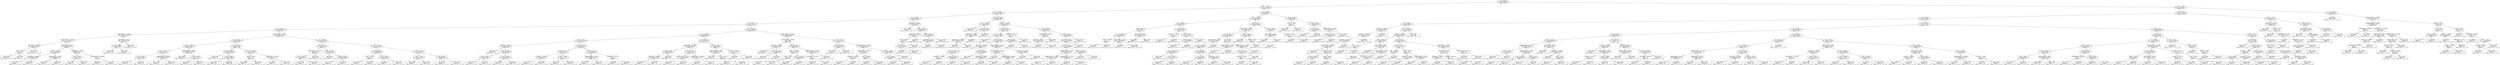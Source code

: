 digraph Tree {
0 [label="age <= 0.0726\ngini = 0.755530562165\nsamples = 3936", shape="box"] ;
1 [label="RPDE <= 1.1023\ngini = 0.73313347501\nsamples = 1979", shape="box"] ;
0 -> 1 ;
2 [label="age <= -0.0969\ngini = 0.730278367234\nsamples = 1668", shape="box"] ;
1 -> 2 ;
3 [label="age <= -0.2665\ngini = 0.742642063804\nsamples = 1405", shape="box"] ;
2 -> 3 ;
4 [label="sex <= 0.3931\ngini = 0.72317670144\nsamples = 1314", shape="box"] ;
3 -> 4 ;
5 [label="age <= -1.4532\ngini = 0.659102119926\nsamples = 829", shape="box"] ;
4 -> 5 ;
6 [label="Shimmer:APQ3 <= -0.2809\ngini = 0.458271604938\nsamples = 90", shape="box"] ;
5 -> 6 ;
7 [label="Shimmer:APQ5 <= -0.8594\ngini = 0.517219387755\nsamples = 56", shape="box"] ;
6 -> 7 ;
8 [label="Jitter:PPQ5 <= -0.5309\ngini = 0.332409972299\nsamples = 19", shape="box"] ;
7 -> 8 ;
9 [label="DFA <= 0.4440\ngini = 0.32\nsamples = 5", shape="box"] ;
8 -> 9 ;
10 [label="gini = 0.0000\nsamples = 4\nvalue = [ 0.  0.  0.  4.  0.]", shape="box"] ;
9 -> 10 ;
11 [label="gini = 0.0000\nsamples = 1\nvalue = [ 0.  0.  1.  0.  0.]", shape="box"] ;
9 -> 11 ;
12 [label="gini = 0.0000\nsamples = 14\nvalue = [  0.   0.  14.   0.   0.]", shape="box"] ;
8 -> 12 ;
13 [label="Jitter:PPQ5 <= -0.3736\ngini = 0.489408327246\nsamples = 37", shape="box"] ;
7 -> 13 ;
14 [label="NHR <= -0.2595\ngini = 0.321995464853\nsamples = 21", shape="box"] ;
13 -> 14 ;
15 [label="Jitter:DDP <= -0.6458\ngini = 0.104938271605\nsamples = 18", shape="box"] ;
14 -> 15 ;
16 [label="gini = 0.0000\nsamples = 1\nvalue = [ 0.  0.  1.  0.  0.]", shape="box"] ;
15 -> 16 ;
17 [label="gini = 0.0000\nsamples = 17\nvalue = [  0.   0.   0.  17.   0.]", shape="box"] ;
15 -> 17 ;
18 [label="Shimmer(dB) <= -0.6297\ngini = 0.444444444444\nsamples = 3", shape="box"] ;
14 -> 18 ;
19 [label="gini = 0.0000\nsamples = 2\nvalue = [ 0.  0.  2.  0.  0.]", shape="box"] ;
18 -> 19 ;
20 [label="gini = 0.0000\nsamples = 1\nvalue = [ 0.  1.  0.  0.  0.]", shape="box"] ;
18 -> 20 ;
21 [label="Shimmer(dB) <= -0.4166\ngini = 0.46875\nsamples = 16", shape="box"] ;
13 -> 21 ;
22 [label="RPDE <= 0.7023\ngini = 0.297520661157\nsamples = 11", shape="box"] ;
21 -> 22 ;
23 [label="gini = 0.0000\nsamples = 8\nvalue = [ 0.  0.  8.  0.  0.]", shape="box"] ;
22 -> 23 ;
24 [label="gini = 0.4444\nsamples = 3\nvalue = [ 0.  0.  1.  2.  0.]", shape="box"] ;
22 -> 24 ;
25 [label="Shimmer:APQ11 <= 0.0466\ngini = 0.32\nsamples = 5", shape="box"] ;
21 -> 25 ;
26 [label="gini = 0.0000\nsamples = 4\nvalue = [ 0.  0.  0.  4.  0.]", shape="box"] ;
25 -> 26 ;
27 [label="gini = 0.0000\nsamples = 1\nvalue = [ 0.  0.  1.  0.  0.]", shape="box"] ;
25 -> 27 ;
28 [label="Jitter:PPQ5 <= 0.7552\ngini = 0.112456747405\nsamples = 34", shape="box"] ;
6 -> 28 ;
29 [label="DFA <= 1.9064\ngini = 0.058769513315\nsamples = 33", shape="box"] ;
28 -> 29 ;
30 [label="gini = 0.0000\nsamples = 32\nvalue = [  0.   0.  32.   0.   0.]", shape="box"] ;
29 -> 30 ;
31 [label="gini = 0.0000\nsamples = 1\nvalue = [ 0.  0.  0.  1.  0.]", shape="box"] ;
29 -> 31 ;
32 [label="gini = 0.0000\nsamples = 1\nvalue = [ 0.  1.  0.  0.  0.]", shape="box"] ;
28 -> 32 ;
33 [label="Shimmer:APQ3 <= -0.0627\ngini = 0.642418072185\nsamples = 739", shape="box"] ;
5 -> 33 ;
34 [label="age <= -0.7185\ngini = 0.588236609472\nsamples = 518", shape="box"] ;
33 -> 34 ;
35 [label="age <= -0.8316\ngini = 0.532973519987\nsamples = 308", shape="box"] ;
34 -> 35 ;
36 [label="age <= -1.0011\ngini = 0.616117062242\nsamples = 207", shape="box"] ;
35 -> 36 ;
37 [label="PPE <= 0.0310\ngini = 0.31792508918\nsamples = 116", shape="box"] ;
36 -> 37 ;
38 [label="gini = 0.0939\nsamples = 81\nvalue = [  0.  77.   4.   0.   0.]", shape="box"] ;
37 -> 38 ;
39 [label="gini = 0.4963\nsamples = 35\nvalue = [  0.  16.  19.   0.   0.]", shape="box"] ;
37 -> 39 ;
40 [label="Shimmer:APQ11 <= -0.8004\ngini = 0.483516483516\nsamples = 91", shape="box"] ;
36 -> 40 ;
41 [label="gini = 0.5144\nsamples = 50\nvalue = [  0.   1.  22.  27.   0.]", shape="box"] ;
40 -> 41 ;
42 [label="gini = 0.2558\nsamples = 41\nvalue = [  0.   1.  35.   5.   0.]", shape="box"] ;
40 -> 42 ;
43 [label="Shimmer:APQ3 <= -0.2682\ngini = 0.076070973434\nsamples = 101", shape="box"] ;
35 -> 43 ;
44 [label="gini = 0.0000\nsamples = 86\nvalue = [  0.  86.   0.   0.   0.]", shape="box"] ;
43 -> 44 ;
45 [label="DFA <= 0.4680\ngini = 0.391111111111\nsamples = 15", shape="box"] ;
43 -> 45 ;
46 [label="gini = 0.0000\nsamples = 9\nvalue = [ 0.  9.  0.  0.  0.]", shape="box"] ;
45 -> 46 ;
47 [label="gini = 0.4444\nsamples = 6\nvalue = [ 4.  2.  0.  0.  0.]", shape="box"] ;
45 -> 47 ;
48 [label="age <= -0.3795\ngini = 0.514421768707\nsamples = 210", shape="box"] ;
34 -> 48 ;
49 [label="HNR <= -0.9800\ngini = 0.423891779396\nsamples = 155", shape="box"] ;
48 -> 49 ;
50 [label="gini = 0.0000\nsamples = 12\nvalue = [  0.  12.   0.   0.   0.]", shape="box"] ;
49 -> 50 ;
51 [label="age <= -0.6055\ngini = 0.341923810455\nsamples = 143", shape="box"] ;
49 -> 51 ;
52 [label="gini = 0.0000\nsamples = 49\nvalue = [  0.   0.  49.   0.   0.]", shape="box"] ;
51 -> 52 ;
53 [label="gini = 0.4697\nsamples = 94\nvalue = [  0.  10.  65.  19.   0.]", shape="box"] ;
51 -> 53 ;
54 [label="PPE <= -0.0166\ngini = 0.452231404959\nsamples = 55", shape="box"] ;
48 -> 54 ;
55 [label="RPDE <= -0.1598\ngini = 0.32\nsamples = 40", shape="box"] ;
54 -> 55 ;
56 [label="gini = 0.4688\nsamples = 8\nvalue = [ 0.  3.  5.  0.  0.]", shape="box"] ;
55 -> 56 ;
57 [label="gini = 0.1699\nsamples = 32\nvalue = [  0.  29.   3.   0.   0.]", shape="box"] ;
55 -> 57 ;
58 [label="Shimmer(dB) <= -0.7254\ngini = 0.391111111111\nsamples = 15", shape="box"] ;
54 -> 58 ;
59 [label="gini = 0.0000\nsamples = 2\nvalue = [ 0.  2.  0.  0.  0.]", shape="box"] ;
58 -> 59 ;
60 [label="gini = 0.2604\nsamples = 13\nvalue = [  0.   2.  11.   0.   0.]", shape="box"] ;
58 -> 60 ;
61 [label="age <= -0.9446\ngini = 0.629553039455\nsamples = 221", shape="box"] ;
33 -> 61 ;
62 [label="RPDE <= 0.1457\ngini = 0.499773653237\nsamples = 47", shape="box"] ;
61 -> 62 ;
63 [label="Shimmer:APQ11 <= -0.1557\ngini = 0.21875\nsamples = 16", shape="box"] ;
62 -> 63 ;
64 [label="PPE <= 0.1066\ngini = 0.444444444444\nsamples = 6", shape="box"] ;
63 -> 64 ;
65 [label="gini = 0.0000\nsamples = 4\nvalue = [ 0.  4.  0.  0.  0.]", shape="box"] ;
64 -> 65 ;
66 [label="gini = 0.0000\nsamples = 2\nvalue = [ 0.  0.  2.  0.  0.]", shape="box"] ;
64 -> 66 ;
67 [label="gini = 0.0000\nsamples = 10\nvalue = [  0.  10.   0.   0.   0.]", shape="box"] ;
63 -> 67 ;
68 [label="PPE <= 0.5302\ngini = 0.412070759625\nsamples = 31", shape="box"] ;
62 -> 68 ;
69 [label="gini = 0.0000\nsamples = 3\nvalue = [ 0.  3.  0.  0.  0.]", shape="box"] ;
68 -> 69 ;
70 [label="RPDE <= 0.9260\ngini = 0.336734693878\nsamples = 28", shape="box"] ;
68 -> 70 ;
71 [label="gini = 0.2188\nsamples = 24\nvalue = [  0.   3.  21.   0.   0.]", shape="box"] ;
70 -> 71 ;
72 [label="gini = 0.3750\nsamples = 4\nvalue = [ 0.  3.  1.  0.  0.]", shape="box"] ;
70 -> 72 ;
73 [label="age <= -0.7185\ngini = 0.57821376668\nsamples = 174", shape="box"] ;
61 -> 73 ;
74 [label="DFA <= 0.4800\ngini = 0.388358893853\nsamples = 91", shape="box"] ;
73 -> 74 ;
75 [label="PPE <= -0.5170\ngini = 0.18\nsamples = 10", shape="box"] ;
74 -> 75 ;
76 [label="gini = 0.0000\nsamples = 1\nvalue = [ 1.  0.  0.  0.  0.]", shape="box"] ;
75 -> 76 ;
77 [label="gini = 0.0000\nsamples = 9\nvalue = [ 0.  9.  0.  0.  0.]", shape="box"] ;
75 -> 77 ;
78 [label="DFA <= 1.9469\ngini = 0.301783264746\nsamples = 81", shape="box"] ;
74 -> 78 ;
79 [label="gini = 0.1975\nsamples = 72\nvalue = [ 64.   8.   0.   0.   0.]", shape="box"] ;
78 -> 79 ;
80 [label="gini = 0.3457\nsamples = 9\nvalue = [ 2.  7.  0.  0.  0.]", shape="box"] ;
78 -> 80 ;
81 [label="DFA <= 0.4026\ngini = 0.54812019161\nsamples = 83", shape="box"] ;
73 -> 81 ;
82 [label="DFA <= -1.1716\ngini = 0.207612456747\nsamples = 17", shape="box"] ;
81 -> 82 ;
83 [label="gini = 0.0000\nsamples = 2\nvalue = [ 0.  2.  0.  0.  0.]", shape="box"] ;
82 -> 83 ;
84 [label="gini = 0.0000\nsamples = 15\nvalue = [  0.   0.  15.   0.   0.]", shape="box"] ;
82 -> 84 ;
85 [label="PPE <= 0.3070\ngini = 0.389807162534\nsamples = 66", shape="box"] ;
81 -> 85 ;
86 [label="gini = 0.4537\nsamples = 46\nvalue = [ 16.  30.   0.   0.   0.]", shape="box"] ;
85 -> 86 ;
87 [label="gini = 0.0950\nsamples = 20\nvalue = [  0.  19.   1.   0.   0.]", shape="box"] ;
85 -> 87 ;
88 [label="age <= -0.7185\ngini = 0.71509405888\nsamples = 485", shape="box"] ;
4 -> 88 ;
89 [label="age <= -0.9446\ngini = 0.63639400364\nsamples = 383", shape="box"] ;
88 -> 89 ;
90 [label="age <= -2.1313\ngini = 0.705913732663\nsamples = 162", shape="box"] ;
89 -> 90 ;
91 [label="Shimmer <= -0.8535\ngini = 0.287334593573\nsamples = 69", shape="box"] ;
90 -> 91 ;
92 [label="gini = 0.0000\nsamples = 4\nvalue = [ 0.  4.  0.  0.  0.]", shape="box"] ;
91 -> 92 ;
93 [label="RPDE <= -1.0033\ngini = 0.215857988166\nsamples = 65", shape="box"] ;
91 -> 93 ;
94 [label="NHR <= -0.2837\ngini = 0.497041420118\nsamples = 13", shape="box"] ;
93 -> 94 ;
95 [label="gini = 0.2449\nsamples = 7\nvalue = [ 6.  1.  0.  0.  0.]", shape="box"] ;
94 -> 95 ;
96 [label="gini = 0.2778\nsamples = 6\nvalue = [ 1.  5.  0.  0.  0.]", shape="box"] ;
94 -> 96 ;
97 [label="NHR <= -0.4390\ngini = 0.0739644970414\nsamples = 52", shape="box"] ;
93 -> 97 ;
98 [label="gini = 0.5000\nsamples = 2\nvalue = [ 1.  1.  0.  0.  0.]", shape="box"] ;
97 -> 98 ;
99 [label="gini = 0.0392\nsamples = 50\nvalue = [ 49.   1.   0.   0.   0.]", shape="box"] ;
97 -> 99 ;
100 [label="DFA <= -0.6167\ngini = 0.499942189849\nsamples = 93", shape="box"] ;
90 -> 100 ;
101 [label="HNR <= 0.9724\ngini = 0.557311117495\nsamples = 59", shape="box"] ;
100 -> 101 ;
102 [label="Jitter(%) <= -0.6236\ngini = 0.568709101725\nsamples = 41", shape="box"] ;
101 -> 102 ;
103 [label="gini = 0.1800\nsamples = 10\nvalue = [ 0.  0.  1.  0.  9.]", shape="box"] ;
102 -> 103 ;
104 [label="gini = 0.5806\nsamples = 31\nvalue = [  0.   0.   3.  15.  13.]", shape="box"] ;
102 -> 104 ;
105 [label="DFA <= -1.6226\ngini = 0.277777777778\nsamples = 18", shape="box"] ;
101 -> 105 ;
106 [label="gini = 0.3750\nsamples = 4\nvalue = [ 0.  0.  0.  1.  3.]", shape="box"] ;
105 -> 106 ;
107 [label="gini = 0.0000\nsamples = 14\nvalue = [  0.   0.   0.  14.   0.]", shape="box"] ;
105 -> 107 ;
108 [label="DFA <= -0.1703\ngini = 0.212802768166\nsamples = 34", shape="box"] ;
100 -> 108 ;
109 [label="Shimmer:APQ5 <= -0.5700\ngini = 0.0688775510204\nsamples = 28", shape="box"] ;
108 -> 109 ;
110 [label="gini = 0.3750\nsamples = 4\nvalue = [ 0.  0.  0.  3.  1.]", shape="box"] ;
109 -> 110 ;
111 [label="gini = 0.0000\nsamples = 24\nvalue = [  0.   0.   0.  24.   0.]", shape="box"] ;
109 -> 111 ;
112 [label="Jitter:RAP <= -0.1799\ngini = 0.5\nsamples = 6", shape="box"] ;
108 -> 112 ;
113 [label="gini = 0.0000\nsamples = 3\nvalue = [ 0.  0.  3.  0.  0.]", shape="box"] ;
112 -> 113 ;
114 [label="gini = 0.0000\nsamples = 3\nvalue = [ 0.  0.  0.  3.  0.]", shape="box"] ;
112 -> 114 ;
115 [label="age <= -0.8316\ngini = 0.44544542495\nsamples = 221", shape="box"] ;
89 -> 115 ;
116 [label="Shimmer:APQ5 <= -0.4877\ngini = 0.292345679012\nsamples = 135", shape="box"] ;
115 -> 116 ;
117 [label="HNR <= 1.1820\ngini = 0.104938271605\nsamples = 90", shape="box"] ;
116 -> 117 ;
118 [label="Jitter:RAP <= -0.5588\ngini = 0.301783264746\nsamples = 27", shape="box"] ;
117 -> 118 ;
119 [label="gini = 0.0000\nsamples = 3\nvalue = [ 0.  3.  0.  0.  0.]", shape="box"] ;
118 -> 119 ;
120 [label="gini = 0.1528\nsamples = 24\nvalue = [ 22.   2.   0.   0.   0.]", shape="box"] ;
118 -> 120 ;
121 [label="gini = 0.0000\nsamples = 63\nvalue = [ 63.   0.   0.   0.   0.]", shape="box"] ;
117 -> 121 ;
122 [label="DFA <= 1.0945\ngini = 0.487901234568\nsamples = 45", shape="box"] ;
116 -> 122 ;
123 [label="Shimmer:DDA <= -0.5120\ngini = 0.124444444444\nsamples = 15", shape="box"] ;
122 -> 123 ;
124 [label="gini = 0.0000\nsamples = 1\nvalue = [ 1.  0.  0.  0.  0.]", shape="box"] ;
123 -> 124 ;
125 [label="gini = 0.0000\nsamples = 14\nvalue = [  0.  14.   0.   0.   0.]", shape="box"] ;
123 -> 125 ;
126 [label="Shimmer:APQ5 <= -0.4691\ngini = 0.277777777778\nsamples = 30", shape="box"] ;
122 -> 126 ;
127 [label="gini = 0.0000\nsamples = 3\nvalue = [ 0.  3.  0.  0.  0.]", shape="box"] ;
126 -> 127 ;
128 [label="gini = 0.1372\nsamples = 27\nvalue = [ 25.   2.   0.   0.   0.]", shape="box"] ;
126 -> 128 ;
129 [label="DFA <= 0.1151\ngini = 0.486749594375\nsamples = 86", shape="box"] ;
115 -> 129 ;
130 [label="Shimmer:APQ3 <= -1.0878\ngini = 0.447406866326\nsamples = 74", shape="box"] ;
129 -> 130 ;
131 [label="gini = 0.0000\nsamples = 4\nvalue = [ 4.  0.  0.  0.  0.]", shape="box"] ;
130 -> 131 ;
132 [label="DFA <= -0.2235\ngini = 0.42\nsamples = 70", shape="box"] ;
130 -> 132 ;
133 [label="gini = 0.2975\nsamples = 44\nvalue = [  8.  36.   0.   0.   0.]", shape="box"] ;
132 -> 133 ;
134 [label="gini = 0.5000\nsamples = 26\nvalue = [ 13.  13.   0.   0.   0.]", shape="box"] ;
132 -> 134 ;
135 [label="PPE <= -1.1368\ngini = 0.152777777778\nsamples = 12", shape="box"] ;
129 -> 135 ;
136 [label="gini = 0.0000\nsamples = 1\nvalue = [ 0.  1.  0.  0.  0.]", shape="box"] ;
135 -> 136 ;
137 [label="gini = 0.0000\nsamples = 11\nvalue = [ 11.   0.   0.   0.   0.]", shape="box"] ;
135 -> 137 ;
138 [label="Shimmer:APQ11 <= -0.5164\ngini = 0.490580545944\nsamples = 102", shape="box"] ;
88 -> 138 ;
139 [label="Shimmer:DDA <= -0.5888\ngini = 0.3648\nsamples = 50", shape="box"] ;
138 -> 139 ;
140 [label="Shimmer <= -0.6977\ngini = 0.495867768595\nsamples = 11", shape="box"] ;
139 -> 140 ;
141 [label="gini = 0.0000\nsamples = 4\nvalue = [ 0.  0.  4.  0.  0.]", shape="box"] ;
140 -> 141 ;
142 [label="HNR <= 0.9175\ngini = 0.244897959184\nsamples = 7", shape="box"] ;
140 -> 142 ;
143 [label="gini = 0.0000\nsamples = 6\nvalue = [ 0.  6.  0.  0.  0.]", shape="box"] ;
142 -> 143 ;
144 [label="gini = 0.0000\nsamples = 1\nvalue = [ 0.  0.  1.  0.  0.]", shape="box"] ;
142 -> 144 ;
145 [label="HNR <= 0.4034\ngini = 0.260355029586\nsamples = 39", shape="box"] ;
139 -> 145 ;
146 [label="RPDE <= -1.2396\ngini = 0.4296875\nsamples = 16", shape="box"] ;
145 -> 146 ;
147 [label="DFA <= 0.2872\ngini = 0.32\nsamples = 5", shape="box"] ;
146 -> 147 ;
148 [label="gini = 0.0000\nsamples = 1\nvalue = [ 0.  0.  1.  0.  0.]", shape="box"] ;
147 -> 148 ;
149 [label="gini = 0.0000\nsamples = 4\nvalue = [ 0.  4.  0.  0.  0.]", shape="box"] ;
147 -> 149 ;
150 [label="RPDE <= -0.4729\ngini = 0.165289256198\nsamples = 11", shape="box"] ;
146 -> 150 ;
151 [label="gini = 0.0000\nsamples = 8\nvalue = [ 0.  0.  8.  0.  0.]", shape="box"] ;
150 -> 151 ;
152 [label="gini = 0.4444\nsamples = 3\nvalue = [ 0.  1.  2.  0.  0.]", shape="box"] ;
150 -> 152 ;
153 [label="Shimmer:APQ11 <= -0.7532\ngini = 0.0831758034026\nsamples = 23", shape="box"] ;
145 -> 153 ;
154 [label="Jitter:PPQ5 <= -0.4744\ngini = 0.5\nsamples = 2", shape="box"] ;
153 -> 154 ;
155 [label="gini = 0.0000\nsamples = 1\nvalue = [ 0.  1.  0.  0.  0.]", shape="box"] ;
154 -> 155 ;
156 [label="gini = 0.0000\nsamples = 1\nvalue = [ 0.  0.  1.  0.  0.]", shape="box"] ;
154 -> 156 ;
157 [label="gini = 0.0000\nsamples = 21\nvalue = [  0.   0.  21.   0.   0.]", shape="box"] ;
153 -> 157 ;
158 [label="DFA <= 0.2412\ngini = 0.473372781065\nsamples = 52", shape="box"] ;
138 -> 158 ;
159 [label="RPDE <= -0.7843\ngini = 0.244897959184\nsamples = 14", shape="box"] ;
158 -> 159 ;
160 [label="gini = 0.0000\nsamples = 2\nvalue = [ 0.  2.  0.  0.  0.]", shape="box"] ;
159 -> 160 ;
161 [label="gini = 0.0000\nsamples = 12\nvalue = [  0.   0.  12.   0.   0.]", shape="box"] ;
159 -> 161 ;
162 [label="Shimmer:APQ11 <= -0.3066\ngini = 0.332409972299\nsamples = 38", shape="box"] ;
158 -> 162 ;
163 [label="Shimmer:APQ3 <= -0.3215\ngini = 0.4921875\nsamples = 16", shape="box"] ;
162 -> 163 ;
164 [label="Jitter(Abs) <= -0.4390\ngini = 0.21875\nsamples = 8", shape="box"] ;
163 -> 164 ;
165 [label="gini = 0.0000\nsamples = 7\nvalue = [ 0.  7.  0.  0.  0.]", shape="box"] ;
164 -> 165 ;
166 [label="gini = 0.0000\nsamples = 1\nvalue = [ 0.  0.  1.  0.  0.]", shape="box"] ;
164 -> 166 ;
167 [label="DFA <= 0.5490\ngini = 0.375\nsamples = 8", shape="box"] ;
163 -> 167 ;
168 [label="gini = 0.0000\nsamples = 2\nvalue = [ 0.  2.  0.  0.  0.]", shape="box"] ;
167 -> 168 ;
169 [label="gini = 0.0000\nsamples = 6\nvalue = [ 0.  0.  6.  0.  0.]", shape="box"] ;
167 -> 169 ;
170 [label="RPDE <= -1.1369\ngini = 0.0867768595041\nsamples = 22", shape="box"] ;
162 -> 170 ;
171 [label="DFA <= 0.9648\ngini = 0.444444444444\nsamples = 3", shape="box"] ;
170 -> 171 ;
172 [label="gini = 0.0000\nsamples = 1\nvalue = [ 0.  0.  1.  0.  0.]", shape="box"] ;
171 -> 172 ;
173 [label="gini = 0.0000\nsamples = 2\nvalue = [ 0.  2.  0.  0.  0.]", shape="box"] ;
171 -> 173 ;
174 [label="gini = 0.0000\nsamples = 19\nvalue = [  0.  19.   0.   0.   0.]", shape="box"] ;
170 -> 174 ;
175 [label="Jitter(Abs) <= 0.0535\ngini = 0.178239343075\nsamples = 91", shape="box"] ;
3 -> 175 ;
176 [label="gini = 0.0000\nsamples = 50\nvalue = [  0.   0.   0.  50.   0.]", shape="box"] ;
175 -> 176 ;
177 [label="NHR <= -0.0472\ngini = 0.342653182629\nsamples = 41", shape="box"] ;
175 -> 177 ;
178 [label="Shimmer(dB) <= 0.5751\ngini = 0.497777777778\nsamples = 15", shape="box"] ;
177 -> 178 ;
179 [label="PPE <= 0.9495\ngini = 0.32\nsamples = 10", shape="box"] ;
178 -> 179 ;
180 [label="DFA <= 0.5136\ngini = 0.197530864198\nsamples = 9", shape="box"] ;
179 -> 180 ;
181 [label="gini = 0.0000\nsamples = 8\nvalue = [ 0.  0.  0.  0.  8.]", shape="box"] ;
180 -> 181 ;
182 [label="gini = 0.0000\nsamples = 1\nvalue = [ 0.  0.  0.  1.  0.]", shape="box"] ;
180 -> 182 ;
183 [label="gini = 0.0000\nsamples = 1\nvalue = [ 0.  0.  0.  1.  0.]", shape="box"] ;
179 -> 183 ;
184 [label="gini = 0.0000\nsamples = 5\nvalue = [ 0.  0.  0.  5.  0.]", shape="box"] ;
178 -> 184 ;
185 [label="RPDE <= -0.3678\ngini = 0.0739644970414\nsamples = 26", shape="box"] ;
177 -> 185 ;
186 [label="Jitter:RAP <= 0.1035\ngini = 0.444444444444\nsamples = 3", shape="box"] ;
185 -> 186 ;
187 [label="gini = 0.0000\nsamples = 1\nvalue = [ 0.  0.  0.  0.  1.]", shape="box"] ;
186 -> 187 ;
188 [label="gini = 0.0000\nsamples = 2\nvalue = [ 0.  0.  0.  2.  0.]", shape="box"] ;
186 -> 188 ;
189 [label="gini = 0.0000\nsamples = 23\nvalue = [  0.   0.   0.  23.   0.]", shape="box"] ;
185 -> 189 ;
190 [label="Shimmer <= -0.7670\ngini = 0.495482080123\nsamples = 263", shape="box"] ;
2 -> 190 ;
191 [label="DFA <= -1.0425\ngini = 0.173816568047\nsamples = 52", shape="box"] ;
190 -> 191 ;
192 [label="gini = 0.0000\nsamples = 39\nvalue = [  0.  39.   0.   0.   0.]", shape="box"] ;
191 -> 192 ;
193 [label="RPDE <= -0.7627\ngini = 0.473372781065\nsamples = 13", shape="box"] ;
191 -> 193 ;
194 [label="Jitter:PPQ5 <= -0.6055\ngini = 0.408163265306\nsamples = 7", shape="box"] ;
193 -> 194 ;
195 [label="Shimmer(dB) <= -0.9668\ngini = 0.444444444444\nsamples = 3", shape="box"] ;
194 -> 195 ;
196 [label="gini = 0.0000\nsamples = 1\nvalue = [ 1.  0.  0.  0.  0.]", shape="box"] ;
195 -> 196 ;
197 [label="gini = 0.0000\nsamples = 2\nvalue = [ 0.  2.  0.  0.  0.]", shape="box"] ;
195 -> 197 ;
198 [label="gini = 0.0000\nsamples = 4\nvalue = [ 4.  0.  0.  0.  0.]", shape="box"] ;
194 -> 198 ;
199 [label="gini = 0.0000\nsamples = 6\nvalue = [ 0.  6.  0.  0.  0.]", shape="box"] ;
193 -> 199 ;
200 [label="RPDE <= -0.1028\ngini = 0.496754340648\nsamples = 211", shape="box"] ;
190 -> 200 ;
201 [label="HNR <= 1.6815\ngini = 0.366230677765\nsamples = 116", shape="box"] ;
200 -> 201 ;
202 [label="DFA <= -1.1714\ngini = 0.324417009602\nsamples = 108", shape="box"] ;
201 -> 202 ;
203 [label="gini = 0.0000\nsamples = 2\nvalue = [ 0.  2.  0.  0.  0.]", shape="box"] ;
202 -> 203 ;
204 [label="RPDE <= -0.8036\ngini = 0.306158775365\nsamples = 106", shape="box"] ;
202 -> 204 ;
205 [label="Jitter:RAP <= -0.2738\ngini = 0.21617564271\nsamples = 73", shape="box"] ;
204 -> 205 ;
206 [label="PPE <= -1.3635\ngini = 0.104938271605\nsamples = 54", shape="box"] ;
205 -> 206 ;
207 [label="Jitter(Abs) <= -0.8658\ngini = 0.48\nsamples = 5", shape="box"] ;
206 -> 207 ;
208 [label="gini = 0.0000\nsamples = 2\nvalue = [ 2.  0.  0.  0.  0.]", shape="box"] ;
207 -> 208 ;
209 [label="gini = 0.4444\nsamples = 3\nvalue = [ 1.  2.  0.  0.  0.]", shape="box"] ;
207 -> 209 ;
210 [label="NHR <= -0.4770\ngini = 0.0399833402749\nsamples = 49", shape="box"] ;
206 -> 210 ;
211 [label="gini = 0.2449\nsamples = 7\nvalue = [ 6.  1.  0.  0.  0.]", shape="box"] ;
210 -> 211 ;
212 [label="gini = 0.0000\nsamples = 42\nvalue = [ 42.   0.   0.   0.   0.]", shape="box"] ;
210 -> 212 ;
213 [label="HNR <= 0.4470\ngini = 0.432132963989\nsamples = 19", shape="box"] ;
205 -> 213 ;
214 [label="gini = 0.0000\nsamples = 12\nvalue = [ 12.   0.   0.   0.   0.]", shape="box"] ;
213 -> 214 ;
215 [label="Jitter(Abs) <= -0.3623\ngini = 0.244897959184\nsamples = 7", shape="box"] ;
213 -> 215 ;
216 [label="gini = 0.0000\nsamples = 6\nvalue = [ 0.  6.  0.  0.  0.]", shape="box"] ;
215 -> 216 ;
217 [label="gini = 0.0000\nsamples = 1\nvalue = [ 1.  0.  0.  0.  0.]", shape="box"] ;
215 -> 217 ;
218 [label="Shimmer:APQ11 <= -0.3243\ngini = 0.444444444444\nsamples = 33", shape="box"] ;
204 -> 218 ;
219 [label="Shimmer:APQ5 <= -0.6159\ngini = 0.46875\nsamples = 16", shape="box"] ;
218 -> 219 ;
220 [label="gini = 0.0000\nsamples = 5\nvalue = [ 0.  5.  0.  0.  0.]", shape="box"] ;
219 -> 220 ;
221 [label="Shimmer:APQ3 <= -0.4646\ngini = 0.495867768595\nsamples = 11", shape="box"] ;
219 -> 221 ;
222 [label="gini = 0.0000\nsamples = 4\nvalue = [ 4.  0.  0.  0.  0.]", shape="box"] ;
221 -> 222 ;
223 [label="gini = 0.4082\nsamples = 7\nvalue = [ 2.  5.  0.  0.  0.]", shape="box"] ;
221 -> 223 ;
224 [label="Shimmer <= -0.3890\ngini = 0.110726643599\nsamples = 17", shape="box"] ;
218 -> 224 ;
225 [label="gini = 0.0000\nsamples = 1\nvalue = [ 0.  1.  0.  0.  0.]", shape="box"] ;
224 -> 225 ;
226 [label="gini = 0.0000\nsamples = 16\nvalue = [ 16.   0.   0.   0.   0.]", shape="box"] ;
224 -> 226 ;
227 [label="Jitter(Abs) <= -0.9129\ngini = 0.375\nsamples = 8", shape="box"] ;
201 -> 227 ;
228 [label="NHR <= -0.4961\ngini = 0.444444444444\nsamples = 3", shape="box"] ;
227 -> 228 ;
229 [label="gini = 0.0000\nsamples = 1\nvalue = [ 0.  1.  0.  0.  0.]", shape="box"] ;
228 -> 229 ;
230 [label="gini = 0.0000\nsamples = 2\nvalue = [ 2.  0.  0.  0.  0.]", shape="box"] ;
228 -> 230 ;
231 [label="gini = 0.0000\nsamples = 5\nvalue = [ 0.  5.  0.  0.  0.]", shape="box"] ;
227 -> 231 ;
232 [label="DFA <= 0.0989\ngini = 0.39756232687\nsamples = 95", shape="box"] ;
200 -> 232 ;
233 [label="Shimmer(dB) <= -0.3057\ngini = 0.4992\nsamples = 25", shape="box"] ;
232 -> 233 ;
234 [label="Jitter:DDP <= -0.6727\ngini = 0.14201183432\nsamples = 13", shape="box"] ;
233 -> 234 ;
235 [label="gini = 0.0000\nsamples = 1\nvalue = [ 1.  0.  0.  0.  0.]", shape="box"] ;
234 -> 235 ;
236 [label="gini = 0.0000\nsamples = 12\nvalue = [  0.  12.   0.   0.   0.]", shape="box"] ;
234 -> 236 ;
237 [label="gini = 0.0000\nsamples = 12\nvalue = [ 12.   0.   0.   0.   0.]", shape="box"] ;
233 -> 237 ;
238 [label="HNR <= 0.4743\ngini = 0.302448979592\nsamples = 70", shape="box"] ;
232 -> 238 ;
239 [label="Jitter:RAP <= 0.8614\ngini = 0.253954110047\nsamples = 67", shape="box"] ;
238 -> 239 ;
240 [label="DFA <= 1.1947\ngini = 0.215857988166\nsamples = 65", shape="box"] ;
239 -> 240 ;
241 [label="Shimmer:APQ5 <= -0.2379\ngini = 0.174817898023\nsamples = 62", shape="box"] ;
240 -> 241 ;
242 [label="Shimmer:APQ11 <= -0.3694\ngini = 0.387811634349\nsamples = 19", shape="box"] ;
241 -> 242 ;
243 [label="gini = 0.1327\nsamples = 14\nvalue = [  1.  13.   0.   0.   0.]", shape="box"] ;
242 -> 243 ;
244 [label="gini = 0.3200\nsamples = 5\nvalue = [ 4.  1.  0.  0.  0.]", shape="box"] ;
242 -> 244 ;
245 [label="Shimmer:APQ3 <= 1.7776\ngini = 0.0454299621417\nsamples = 43", shape="box"] ;
241 -> 245 ;
246 [label="gini = 0.0000\nsamples = 40\nvalue = [  0.  40.   0.   0.   0.]", shape="box"] ;
245 -> 246 ;
247 [label="gini = 0.4444\nsamples = 3\nvalue = [ 1.  2.  0.  0.  0.]", shape="box"] ;
245 -> 247 ;
248 [label="RPDE <= 0.4123\ngini = 0.444444444444\nsamples = 3", shape="box"] ;
240 -> 248 ;
249 [label="gini = 0.0000\nsamples = 1\nvalue = [ 0.  1.  0.  0.  0.]", shape="box"] ;
248 -> 249 ;
250 [label="gini = 0.0000\nsamples = 2\nvalue = [ 2.  0.  0.  0.  0.]", shape="box"] ;
248 -> 250 ;
251 [label="gini = 0.0000\nsamples = 2\nvalue = [ 2.  0.  0.  0.  0.]", shape="box"] ;
239 -> 251 ;
252 [label="gini = 0.0000\nsamples = 3\nvalue = [ 3.  0.  0.  0.  0.]", shape="box"] ;
238 -> 252 ;
253 [label="age <= -0.2665\ngini = 0.496996515751\nsamples = 311", shape="box"] ;
1 -> 253 ;
254 [label="PPE <= -0.3168\ngini = 0.410867909451\nsamples = 283", shape="box"] ;
253 -> 254 ;
255 [label="age <= -0.9446\ngini = 0.7009194159\nsamples = 43", shape="box"] ;
254 -> 255 ;
256 [label="HNR <= 0.0617\ngini = 0.46875\nsamples = 24", shape="box"] ;
255 -> 256 ;
257 [label="DFA <= -0.2268\ngini = 0.304498269896\nsamples = 17", shape="box"] ;
256 -> 257 ;
258 [label="RPDE <= 1.3989\ngini = 0.5\nsamples = 2", shape="box"] ;
257 -> 258 ;
259 [label="gini = 0.0000\nsamples = 1\nvalue = [ 1.  0.  0.  0.  0.]", shape="box"] ;
258 -> 259 ;
260 [label="gini = 0.0000\nsamples = 1\nvalue = [ 0.  0.  1.  0.  0.]", shape="box"] ;
258 -> 260 ;
261 [label="Shimmer:DDA <= -0.9532\ngini = 0.124444444444\nsamples = 15", shape="box"] ;
257 -> 261 ;
262 [label="gini = 0.0000\nsamples = 1\nvalue = [ 0.  0.  1.  0.  0.]", shape="box"] ;
261 -> 262 ;
263 [label="gini = 0.0000\nsamples = 14\nvalue = [  0.   0.   0.  14.   0.]", shape="box"] ;
261 -> 263 ;
264 [label="Jitter:RAP <= -0.4876\ngini = 0.408163265306\nsamples = 7", shape="box"] ;
256 -> 264 ;
265 [label="gini = 0.0000\nsamples = 5\nvalue = [ 0.  0.  5.  0.  0.]", shape="box"] ;
264 -> 265 ;
266 [label="gini = 0.0000\nsamples = 2\nvalue = [ 0.  0.  0.  2.  0.]", shape="box"] ;
264 -> 266 ;
267 [label="age <= -0.7185\ngini = 0.653739612188\nsamples = 19", shape="box"] ;
255 -> 267 ;
268 [label="Shimmer <= -0.6402\ngini = 0.5\nsamples = 8", shape="box"] ;
267 -> 268 ;
269 [label="gini = 0.0000\nsamples = 4\nvalue = [ 4.  0.  0.  0.  0.]", shape="box"] ;
268 -> 269 ;
270 [label="gini = 0.0000\nsamples = 4\nvalue = [ 0.  4.  0.  0.  0.]", shape="box"] ;
268 -> 270 ;
271 [label="PPE <= -0.4075\ngini = 0.429752066116\nsamples = 11", shape="box"] ;
267 -> 271 ;
272 [label="HNR <= -1.2686\ngini = 0.197530864198\nsamples = 9", shape="box"] ;
271 -> 272 ;
273 [label="gini = 0.0000\nsamples = 1\nvalue = [ 1.  0.  0.  0.  0.]", shape="box"] ;
272 -> 273 ;
274 [label="gini = 0.0000\nsamples = 8\nvalue = [ 0.  0.  8.  0.  0.]", shape="box"] ;
272 -> 274 ;
275 [label="gini = 0.0000\nsamples = 2\nvalue = [ 0.  2.  0.  0.  0.]", shape="box"] ;
271 -> 275 ;
276 [label="DFA <= 1.5175\ngini = 0.304756944444\nsamples = 240", shape="box"] ;
254 -> 276 ;
277 [label="Shimmer:APQ11 <= 2.0277\ngini = 0.260152545867\nsamples = 231", shape="box"] ;
276 -> 277 ;
278 [label="age <= -0.6055\ngini = 0.370050666166\nsamples = 146", shape="box"] ;
277 -> 278 ;
279 [label="Shimmer:DDA <= 2.2342\ngini = 0.263779796462\nsamples = 121", shape="box"] ;
278 -> 279 ;
280 [label="DFA <= 0.0158\ngini = 0.241932066944\nsamples = 119", shape="box"] ;
279 -> 280 ;
281 [label="age <= -0.9446\ngini = 0.524444444444\nsamples = 15", shape="box"] ;
280 -> 281 ;
282 [label="gini = 0.0000\nsamples = 9\nvalue = [ 0.  0.  9.  0.  0.]", shape="box"] ;
281 -> 282 ;
283 [label="age <= -0.8316\ngini = 0.277777777778\nsamples = 6", shape="box"] ;
281 -> 283 ;
284 [label="gini = 0.0000\nsamples = 1\nvalue = [ 1.  0.  0.  0.  0.]", shape="box"] ;
283 -> 284 ;
285 [label="gini = 0.0000\nsamples = 5\nvalue = [ 0.  5.  0.  0.  0.]", shape="box"] ;
283 -> 285 ;
286 [label="NHR <= 0.6816\ngini = 0.178439349112\nsamples = 104", shape="box"] ;
280 -> 286 ;
287 [label="sex <= 0.3931\ngini = 0.138725761773\nsamples = 95", shape="box"] ;
286 -> 287 ;
288 [label="gini = 0.1206\nsamples = 94\nvalue = [  0.   1.  88.   5.   0.]", shape="box"] ;
287 -> 288 ;
289 [label="gini = 0.0000\nsamples = 1\nvalue = [ 0.  1.  0.  0.  0.]", shape="box"] ;
287 -> 289 ;
290 [label="Shimmer <= 0.5012\ngini = 0.444444444444\nsamples = 9", shape="box"] ;
286 -> 290 ;
291 [label="gini = 0.0000\nsamples = 3\nvalue = [ 0.  3.  0.  0.  0.]", shape="box"] ;
290 -> 291 ;
292 [label="gini = 0.0000\nsamples = 6\nvalue = [ 0.  0.  6.  0.  0.]", shape="box"] ;
290 -> 292 ;
293 [label="gini = 0.0000\nsamples = 2\nvalue = [ 0.  2.  0.  0.  0.]", shape="box"] ;
279 -> 293 ;
294 [label="DFA <= 0.2988\ngini = 0.5632\nsamples = 25", shape="box"] ;
278 -> 294 ;
295 [label="Shimmer:APQ3 <= -0.5255\ngini = 0.165289256198\nsamples = 11", shape="box"] ;
294 -> 295 ;
296 [label="gini = 0.0000\nsamples = 1\nvalue = [ 0.  1.  0.  0.  0.]", shape="box"] ;
295 -> 296 ;
297 [label="gini = 0.0000\nsamples = 10\nvalue = [  0.   0.  10.   0.   0.]", shape="box"] ;
295 -> 297 ;
298 [label="Shimmer:APQ11 <= 1.6862\ngini = 0.244897959184\nsamples = 14", shape="box"] ;
294 -> 298 ;
299 [label="HNR <= -1.9718\ngini = 0.14201183432\nsamples = 13", shape="box"] ;
298 -> 299 ;
300 [label="Shimmer <= 0.5245\ngini = 0.5\nsamples = 2", shape="box"] ;
299 -> 300 ;
301 [label="gini = 0.0000\nsamples = 1\nvalue = [ 1.  0.  0.  0.  0.]", shape="box"] ;
300 -> 301 ;
302 [label="gini = 0.0000\nsamples = 1\nvalue = [ 0.  1.  0.  0.  0.]", shape="box"] ;
300 -> 302 ;
303 [label="gini = 0.0000\nsamples = 11\nvalue = [  0.  11.   0.   0.   0.]", shape="box"] ;
299 -> 303 ;
304 [label="gini = 0.0000\nsamples = 1\nvalue = [ 1.  0.  0.  0.  0.]", shape="box"] ;
298 -> 304 ;
305 [label="RPDE <= 2.6934\ngini = 0.0232525951557\nsamples = 85", shape="box"] ;
277 -> 305 ;
306 [label="gini = 0.0000\nsamples = 80\nvalue = [  0.   0.  80.   0.   0.]", shape="box"] ;
305 -> 306 ;
307 [label="RPDE <= 2.9457\ngini = 0.32\nsamples = 5", shape="box"] ;
305 -> 307 ;
308 [label="gini = 0.0000\nsamples = 1\nvalue = [ 0.  0.  0.  1.  0.]", shape="box"] ;
307 -> 308 ;
309 [label="gini = 0.0000\nsamples = 4\nvalue = [ 0.  0.  4.  0.  0.]", shape="box"] ;
307 -> 309 ;
310 [label="NHR <= 0.4189\ngini = 0.617283950617\nsamples = 9", shape="box"] ;
276 -> 310 ;
311 [label="Jitter:PPQ5 <= 0.4337\ngini = 0.444444444444\nsamples = 3", shape="box"] ;
310 -> 311 ;
312 [label="gini = 0.0000\nsamples = 2\nvalue = [ 0.  2.  0.  0.  0.]", shape="box"] ;
311 -> 312 ;
313 [label="gini = 0.0000\nsamples = 1\nvalue = [ 0.  0.  1.  0.  0.]", shape="box"] ;
311 -> 313 ;
314 [label="RPDE <= 2.7740\ngini = 0.277777777778\nsamples = 6", shape="box"] ;
310 -> 314 ;
315 [label="gini = 0.0000\nsamples = 5\nvalue = [ 5.  0.  0.  0.  0.]", shape="box"] ;
314 -> 315 ;
316 [label="gini = 0.0000\nsamples = 1\nvalue = [ 0.  0.  0.  1.  0.]", shape="box"] ;
314 -> 316 ;
317 [label="age <= -0.0969\ngini = 0.686224489796\nsamples = 28", shape="box"] ;
253 -> 317 ;
318 [label="HNR <= -0.3009\ngini = 0.18\nsamples = 10", shape="box"] ;
317 -> 318 ;
319 [label="gini = 0.0000\nsamples = 9\nvalue = [ 0.  0.  0.  9.  0.]", shape="box"] ;
318 -> 319 ;
320 [label="gini = 0.0000\nsamples = 1\nvalue = [ 0.  0.  0.  0.  1.]", shape="box"] ;
318 -> 320 ;
321 [label="DFA <= 0.7018\ngini = 0.493827160494\nsamples = 18", shape="box"] ;
317 -> 321 ;
322 [label="PPE <= -0.6947\ngini = 0.244897959184\nsamples = 7", shape="box"] ;
321 -> 322 ;
323 [label="gini = 0.0000\nsamples = 1\nvalue = [ 1.  0.  0.  0.  0.]", shape="box"] ;
322 -> 323 ;
324 [label="gini = 0.0000\nsamples = 6\nvalue = [ 0.  6.  0.  0.  0.]", shape="box"] ;
322 -> 324 ;
325 [label="Shimmer:APQ5 <= -0.1964\ngini = 0.297520661157\nsamples = 11", shape="box"] ;
321 -> 325 ;
326 [label="Jitter(%) <= 0.1711\ngini = 0.444444444444\nsamples = 3", shape="box"] ;
325 -> 326 ;
327 [label="gini = 0.0000\nsamples = 1\nvalue = [ 1.  0.  0.  0.  0.]", shape="box"] ;
326 -> 327 ;
328 [label="gini = 0.0000\nsamples = 2\nvalue = [ 0.  2.  0.  0.  0.]", shape="box"] ;
326 -> 328 ;
329 [label="gini = 0.0000\nsamples = 8\nvalue = [ 8.  0.  0.  0.  0.]", shape="box"] ;
325 -> 329 ;
330 [label="age <= 1.3724\ngini = 0.73706561277\nsamples = 1957", shape="box"] ;
0 -> 330 ;
331 [label="age <= 1.2029\ngini = 0.746819236098\nsamples = 1756", shape="box"] ;
330 -> 331 ;
332 [label="age <= 0.1856\ngini = 0.733187904455\nsamples = 1655", shape="box"] ;
331 -> 332 ;
333 [label="sex <= 0.3931\ngini = 0.511446800525\nsamples = 292", shape="box"] ;
332 -> 333 ;
334 [label="Jitter(%) <= 7.7968\ngini = 0.224765868887\nsamples = 93", shape="box"] ;
333 -> 334 ;
335 [label="Jitter(Abs) <= 0.0597\ngini = 0.210538752363\nsamples = 92", shape="box"] ;
334 -> 335 ;
336 [label="Jitter(Abs) <= 0.0273\ngini = 0.274448652261\nsamples = 67", shape="box"] ;
335 -> 336 ;
337 [label="Shimmer:DDA <= -0.6810\ngini = 0.238579881657\nsamples = 65", shape="box"] ;
336 -> 337 ;
338 [label="gini = 0.0000\nsamples = 25\nvalue = [  0.   0.   0.  25.   0.]", shape="box"] ;
337 -> 338 ;
339 [label="Jitter:DDP <= -0.4644\ngini = 0.34875\nsamples = 40", shape="box"] ;
337 -> 339 ;
340 [label="HNR <= 0.8873\ngini = 0.497777777778\nsamples = 15", shape="box"] ;
339 -> 340 ;
341 [label="gini = 0.3750\nsamples = 8\nvalue = [ 0.  0.  6.  2.  0.]", shape="box"] ;
340 -> 341 ;
342 [label="gini = 0.2449\nsamples = 7\nvalue = [ 0.  0.  1.  6.  0.]", shape="box"] ;
340 -> 342 ;
343 [label="HNR <= 0.0506\ngini = 0.1472\nsamples = 25", shape="box"] ;
339 -> 343 ;
344 [label="gini = 0.5000\nsamples = 2\nvalue = [ 0.  0.  1.  1.  0.]", shape="box"] ;
343 -> 344 ;
345 [label="gini = 0.0832\nsamples = 23\nvalue = [  0.   0.   1.  22.   0.]", shape="box"] ;
343 -> 345 ;
346 [label="gini = 0.0000\nsamples = 2\nvalue = [ 0.  0.  2.  0.  0.]", shape="box"] ;
336 -> 346 ;
347 [label="gini = 0.0000\nsamples = 25\nvalue = [  0.   0.   0.  25.   0.]", shape="box"] ;
335 -> 347 ;
348 [label="gini = 0.0000\nsamples = 1\nvalue = [ 0.  0.  1.  0.  0.]", shape="box"] ;
334 -> 348 ;
349 [label="PPE <= -0.2531\ngini = 0.317870760839\nsamples = 199", shape="box"] ;
333 -> 349 ;
350 [label="Jitter(Abs) <= -0.8236\ngini = 0.501886145405\nsamples = 108", shape="box"] ;
349 -> 350 ;
351 [label="NHR <= -0.4976\ngini = 0.340877914952\nsamples = 54", shape="box"] ;
350 -> 351 ;
352 [label="PPE <= -1.7242\ngini = 0.48\nsamples = 5", shape="box"] ;
351 -> 352 ;
353 [label="gini = 0.0000\nsamples = 3\nvalue = [ 0.  0.  0.  3.  0.]", shape="box"] ;
352 -> 353 ;
354 [label="gini = 0.0000\nsamples = 2\nvalue = [ 0.  0.  2.  0.  0.]", shape="box"] ;
352 -> 354 ;
355 [label="Jitter:PPQ5 <= -0.6620\ngini = 0.285714285714\nsamples = 49", shape="box"] ;
351 -> 355 ;
356 [label="gini = 0.0000\nsamples = 1\nvalue = [ 0.  0.  0.  1.  0.]", shape="box"] ;
355 -> 356 ;
357 [label="Shimmer:DDA <= -0.6482\ngini = 0.259548611111\nsamples = 48", shape="box"] ;
355 -> 357 ;
358 [label="gini = 0.0000\nsamples = 24\nvalue = [  0.   0.  24.   0.   0.]", shape="box"] ;
357 -> 358 ;
359 [label="Shimmer <= -0.6724\ngini = 0.454861111111\nsamples = 24", shape="box"] ;
357 -> 359 ;
360 [label="gini = 0.4444\nsamples = 3\nvalue = [ 0.  1.  0.  2.  0.]", shape="box"] ;
359 -> 360 ;
361 [label="gini = 0.3265\nsamples = 21\nvalue = [  0.   2.  17.   2.   0.]", shape="box"] ;
359 -> 361 ;
362 [label="DFA <= -0.8177\ngini = 0.604252400549\nsamples = 54", shape="box"] ;
350 -> 362 ;
363 [label="RPDE <= -0.5718\ngini = 0.611111111111\nsamples = 18", shape="box"] ;
362 -> 363 ;
364 [label="DFA <= -0.8905\ngini = 0.21875\nsamples = 8", shape="box"] ;
363 -> 364 ;
365 [label="gini = 0.0000\nsamples = 7\nvalue = [ 0.  0.  0.  7.  0.]", shape="box"] ;
364 -> 365 ;
366 [label="gini = 0.0000\nsamples = 1\nvalue = [ 0.  1.  0.  0.  0.]", shape="box"] ;
364 -> 366 ;
367 [label="RPDE <= 0.0789\ngini = 0.62\nsamples = 10", shape="box"] ;
363 -> 367 ;
368 [label="Jitter(%) <= -0.4912\ngini = 0.448979591837\nsamples = 7", shape="box"] ;
367 -> 368 ;
369 [label="gini = 0.5000\nsamples = 2\nvalue = [ 0.  0.  1.  1.  0.]", shape="box"] ;
368 -> 369 ;
370 [label="gini = 0.0000\nsamples = 5\nvalue = [ 0.  5.  0.  0.  0.]", shape="box"] ;
368 -> 370 ;
371 [label="Shimmer:APQ3 <= -0.7757\ngini = 0.444444444444\nsamples = 3", shape="box"] ;
367 -> 371 ;
372 [label="gini = 0.0000\nsamples = 1\nvalue = [ 0.  0.  0.  1.  0.]", shape="box"] ;
371 -> 372 ;
373 [label="gini = 0.0000\nsamples = 2\nvalue = [ 0.  0.  2.  0.  0.]", shape="box"] ;
371 -> 373 ;
374 [label="Jitter:PPQ5 <= -0.3295\ngini = 0.461419753086\nsamples = 36", shape="box"] ;
362 -> 374 ;
375 [label="Jitter:PPQ5 <= -0.3626\ngini = 0.6328125\nsamples = 16", shape="box"] ;
374 -> 375 ;
376 [label="Jitter(Abs) <= -0.6243\ngini = 0.486111111111\nsamples = 12", shape="box"] ;
375 -> 376 ;
377 [label="gini = 0.4688\nsamples = 8\nvalue = [ 0.  0.  3.  5.  0.]", shape="box"] ;
376 -> 377 ;
378 [label="gini = 0.0000\nsamples = 4\nvalue = [ 0.  0.  4.  0.  0.]", shape="box"] ;
376 -> 378 ;
379 [label="Jitter(Abs) <= -0.6346\ngini = 0.375\nsamples = 4", shape="box"] ;
375 -> 379 ;
380 [label="gini = 0.0000\nsamples = 3\nvalue = [ 0.  3.  0.  0.  0.]", shape="box"] ;
379 -> 380 ;
381 [label="gini = 0.0000\nsamples = 1\nvalue = [ 0.  0.  0.  1.  0.]", shape="box"] ;
379 -> 381 ;
382 [label="Shimmer:APQ5 <= -0.0217\ngini = 0.18\nsamples = 20", shape="box"] ;
374 -> 382 ;
383 [label="gini = 0.0000\nsamples = 18\nvalue = [  0.   0.  18.   0.   0.]", shape="box"] ;
382 -> 383 ;
384 [label="gini = 0.0000\nsamples = 2\nvalue = [ 0.  0.  0.  2.  0.]", shape="box"] ;
382 -> 384 ;
385 [label="gini = 0.0000\nsamples = 91\nvalue = [  0.   0.  91.   0.   0.]", shape="box"] ;
349 -> 385 ;
386 [label="age <= 0.9768\ngini = 0.743026716454\nsamples = 1363", shape="box"] ;
332 -> 386 ;
387 [label="age <= 0.2987\ngini = 0.740417944291\nsamples = 985", shape="box"] ;
386 -> 387 ;
388 [label="DFA <= 0.4240\ngini = 0.640939704427\nsamples = 177", shape="box"] ;
387 -> 388 ;
389 [label="RPDE <= 0.0739\ngini = 0.342004856053\nsamples = 93", shape="box"] ;
388 -> 389 ;
390 [label="Shimmer:APQ11 <= -0.4347\ngini = 0.459183673469\nsamples = 42", shape="box"] ;
389 -> 390 ;
391 [label="PPE <= 0.5259\ngini = 0.14201183432\nsamples = 13", shape="box"] ;
390 -> 391 ;
392 [label="gini = 0.0000\nsamples = 12\nvalue = [  0.   0.  12.   0.   0.]", shape="box"] ;
391 -> 392 ;
393 [label="gini = 0.0000\nsamples = 1\nvalue = [ 0.  1.  0.  0.  0.]", shape="box"] ;
391 -> 393 ;
394 [label="Shimmer:APQ5 <= -0.1433\ngini = 0.523186682521\nsamples = 29", shape="box"] ;
390 -> 394 ;
395 [label="PPE <= -0.8535\ngini = 0.444444444444\nsamples = 12", shape="box"] ;
394 -> 395 ;
396 [label="gini = 0.0000\nsamples = 2\nvalue = [ 0.  0.  2.  0.  0.]", shape="box"] ;
395 -> 396 ;
397 [label="gini = 0.3200\nsamples = 10\nvalue = [ 0.  8.  2.  0.  0.]", shape="box"] ;
395 -> 397 ;
398 [label="DFA <= 0.2141\ngini = 0.442906574394\nsamples = 17", shape="box"] ;
394 -> 398 ;
399 [label="gini = 0.3750\nsamples = 16\nvalue = [  0.   4.  12.   0.   0.]", shape="box"] ;
398 -> 399 ;
400 [label="gini = 0.0000\nsamples = 1\nvalue = [ 1.  0.  0.  0.  0.]", shape="box"] ;
398 -> 400 ;
401 [label="Jitter:DDP <= -0.2544\ngini = 0.207612456747\nsamples = 51", shape="box"] ;
389 -> 401 ;
402 [label="gini = 0.0000\nsamples = 17\nvalue = [  0.   0.  17.   0.   0.]", shape="box"] ;
401 -> 402 ;
403 [label="Jitter(Abs) <= -0.4436\ngini = 0.290657439446\nsamples = 34", shape="box"] ;
401 -> 403 ;
404 [label="gini = 0.0000\nsamples = 2\nvalue = [ 0.  2.  0.  0.  0.]", shape="box"] ;
403 -> 404 ;
405 [label="DFA <= -0.7118\ngini = 0.21875\nsamples = 32", shape="box"] ;
403 -> 405 ;
406 [label="gini = 0.4444\nsamples = 3\nvalue = [ 0.  2.  1.  0.  0.]", shape="box"] ;
405 -> 406 ;
407 [label="gini = 0.1284\nsamples = 29\nvalue = [  0.   2.  27.   0.   0.]", shape="box"] ;
405 -> 407 ;
408 [label="DFA <= 2.0492\ngini = 0.486111111111\nsamples = 84", shape="box"] ;
388 -> 408 ;
409 [label="NHR <= -0.4255\ngini = 0.499405469679\nsamples = 58", shape="box"] ;
408 -> 409 ;
410 [label="gini = 0.0000\nsamples = 4\nvalue = [ 4.  0.  0.  0.  0.]", shape="box"] ;
409 -> 410 ;
411 [label="Shimmer(dB) <= -0.2970\ngini = 0.499314128944\nsamples = 54", shape="box"] ;
409 -> 411 ;
412 [label="Shimmer <= -0.7371\ngini = 0.375\nsamples = 20", shape="box"] ;
411 -> 412 ;
413 [label="gini = 0.0000\nsamples = 2\nvalue = [ 2.  0.  0.  0.  0.]", shape="box"] ;
412 -> 413 ;
414 [label="gini = 0.2778\nsamples = 18\nvalue = [  3.  15.   0.   0.   0.]", shape="box"] ;
412 -> 414 ;
415 [label="NHR <= -0.2869\ngini = 0.4723183391\nsamples = 34", shape="box"] ;
411 -> 415 ;
416 [label="gini = 0.1244\nsamples = 15\nvalue = [ 14.   1.   0.   0.   0.]", shape="box"] ;
415 -> 416 ;
417 [label="gini = 0.4654\nsamples = 19\nvalue = [  7.  12.   0.   0.   0.]", shape="box"] ;
415 -> 417 ;
418 [label="Jitter:DDP <= 0.3216\ngini = 0.310650887574\nsamples = 26", shape="box"] ;
408 -> 418 ;
419 [label="Shimmer(dB) <= -0.7058\ngini = 0.110726643599\nsamples = 17", shape="box"] ;
418 -> 419 ;
420 [label="gini = 0.0000\nsamples = 1\nvalue = [ 1.  0.  0.  0.  0.]", shape="box"] ;
419 -> 420 ;
421 [label="gini = 0.0000\nsamples = 16\nvalue = [  0.  16.   0.   0.   0.]", shape="box"] ;
419 -> 421 ;
422 [label="Shimmer <= 0.0937\ngini = 0.493827160494\nsamples = 9", shape="box"] ;
418 -> 422 ;
423 [label="Jitter:RAP <= 0.8160\ngini = 0.32\nsamples = 5", shape="box"] ;
422 -> 423 ;
424 [label="gini = 0.0000\nsamples = 4\nvalue = [ 4.  0.  0.  0.  0.]", shape="box"] ;
423 -> 424 ;
425 [label="gini = 0.0000\nsamples = 1\nvalue = [ 0.  1.  0.  0.  0.]", shape="box"] ;
423 -> 425 ;
426 [label="gini = 0.0000\nsamples = 4\nvalue = [ 0.  4.  0.  0.  0.]", shape="box"] ;
422 -> 426 ;
427 [label="age <= 0.7508\ngini = 0.716158342319\nsamples = 808", shape="box"] ;
387 -> 427 ;
428 [label="age <= 0.5247\ngini = 0.68815662089\nsamples = 334", shape="box"] ;
427 -> 428 ;
429 [label="sex <= 0.3931\ngini = 0.635940840662\nsamples = 213", shape="box"] ;
428 -> 429 ;
430 [label="Shimmer:DDA <= -0.0771\ngini = 0.310650887574\nsamples = 104", shape="box"] ;
429 -> 430 ;
431 [label="Shimmer(dB) <= 0.5512\ngini = 0.150497178178\nsamples = 61", shape="box"] ;
430 -> 431 ;
432 [label="gini = 0.1244\nsamples = 60\nvalue = [  0.  56.   4.   0.   0.]", shape="box"] ;
431 -> 432 ;
433 [label="gini = 0.0000\nsamples = 1\nvalue = [ 0.  0.  1.  0.  0.]", shape="box"] ;
431 -> 433 ;
434 [label="Shimmer(dB) <= -0.0121\ngini = 0.454299621417\nsamples = 43", shape="box"] ;
430 -> 434 ;
435 [label="gini = 0.0000\nsamples = 3\nvalue = [ 0.  0.  3.  0.  0.]", shape="box"] ;
434 -> 435 ;
436 [label="gini = 0.4200\nsamples = 40\nvalue = [  0.  28.  12.   0.   0.]", shape="box"] ;
434 -> 436 ;
437 [label="DFA <= 0.5694\ngini = 0.237353758101\nsamples = 109", shape="box"] ;
429 -> 437 ;
438 [label="Jitter:DDP <= -0.1038\ngini = 0.384087791495\nsamples = 54", shape="box"] ;
437 -> 438 ;
439 [label="gini = 0.0000\nsamples = 21\nvalue = [  0.   0.   0.  21.   0.]", shape="box"] ;
438 -> 439 ;
440 [label="gini = 0.4885\nsamples = 33\nvalue = [  0.   0.   0.  19.  14.]", shape="box"] ;
438 -> 440 ;
441 [label="RPDE <= 1.3248\ngini = 0.0357024793388\nsamples = 55", shape="box"] ;
437 -> 441 ;
442 [label="gini = 0.0000\nsamples = 47\nvalue = [  0.   0.   0.  47.   0.]", shape="box"] ;
441 -> 442 ;
443 [label="gini = 0.2188\nsamples = 8\nvalue = [ 0.  0.  0.  7.  1.]", shape="box"] ;
441 -> 443 ;
444 [label="gini = 0.0000\nsamples = 121\nvalue = [   0.    0.    0.    0.  121.]", shape="box"] ;
428 -> 444 ;
445 [label="sex <= 0.3931\ngini = 0.663221705923\nsamples = 474", shape="box"] ;
427 -> 445 ;
446 [label="Jitter(Abs) <= -0.3046\ngini = 0.619994737073\nsamples = 302", shape="box"] ;
445 -> 446 ;
447 [label="Shimmer <= -1.0046\ngini = 0.415576559546\nsamples = 115", shape="box"] ;
446 -> 447 ;
448 [label="Shimmer(dB) <= -1.1060\ngini = 0.375\nsamples = 4", shape="box"] ;
447 -> 448 ;
449 [label="gini = 0.0000\nsamples = 1\nvalue = [ 0.  0.  0.  1.  0.]", shape="box"] ;
448 -> 449 ;
450 [label="gini = 0.0000\nsamples = 3\nvalue = [ 0.  0.  3.  0.  0.]", shape="box"] ;
448 -> 450 ;
451 [label="NHR <= -0.1615\ngini = 0.391202012824\nsamples = 111", shape="box"] ;
447 -> 451 ;
452 [label="gini = 0.2988\nsamples = 88\nvalue = [  0.   4.   2.  73.   9.]", shape="box"] ;
451 -> 452 ;
453 [label="gini = 0.6125\nsamples = 23\nvalue = [  0.   0.   6.  12.   5.]", shape="box"] ;
451 -> 453 ;
454 [label="age <= 0.8638\ngini = 0.574108496097\nsamples = 187", shape="box"] ;
446 -> 454 ;
455 [label="DFA <= -1.3689\ngini = 0.247524076224\nsamples = 121", shape="box"] ;
454 -> 455 ;
456 [label="gini = 0.1975\nsamples = 9\nvalue = [ 0.  0.  1.  8.  0.]", shape="box"] ;
455 -> 456 ;
457 [label="gini = 0.1346\nsamples = 112\nvalue = [   0.  104.    0.    6.    2.]", shape="box"] ;
455 -> 457 ;
458 [label="DFA <= -0.7404\ngini = 0.43204775023\nsamples = 66", shape="box"] ;
454 -> 458 ;
459 [label="gini = 0.3750\nsamples = 4\nvalue = [ 0.  0.  0.  1.  3.]", shape="box"] ;
458 -> 459 ;
460 [label="gini = 0.3959\nsamples = 62\nvalue = [  0.   0.   7.  47.   8.]", shape="box"] ;
458 -> 460 ;
461 [label="HNR <= 0.9616\ngini = 0.495402920498\nsamples = 172", shape="box"] ;
445 -> 461 ;
462 [label="Jitter(Abs) <= -0.7306\ngini = 0.46627847815\nsamples = 133", shape="box"] ;
461 -> 462 ;
463 [label="Jitter(%) <= -0.6462\ngini = 0.1171875\nsamples = 32", shape="box"] ;
462 -> 463 ;
464 [label="gini = 0.5000\nsamples = 2\nvalue = [ 0.  1.  1.  0.  0.]", shape="box"] ;
463 -> 464 ;
465 [label="gini = 0.0644\nsamples = 30\nvalue = [  0.  29.   1.   0.   0.]", shape="box"] ;
463 -> 465 ;
466 [label="PPE <= -0.4273\ngini = 0.519556906186\nsamples = 101", shape="box"] ;
462 -> 466 ;
467 [label="gini = 0.5208\nsamples = 35\nvalue = [  0.  15.  19.   1.   0.]", shape="box"] ;
466 -> 467 ;
468 [label="gini = 0.4816\nsamples = 66\nvalue = [  0.  43.  20.   3.   0.]", shape="box"] ;
466 -> 468 ;
469 [label="PPE <= -1.2268\ngini = 0.4838921762\nsamples = 39", shape="box"] ;
461 -> 469 ;
470 [label="Shimmer:APQ11 <= -1.0096\ngini = 0.297520661157\nsamples = 11", shape="box"] ;
469 -> 470 ;
471 [label="gini = 0.0000\nsamples = 1\nvalue = [ 0.  0.  1.  0.  0.]", shape="box"] ;
470 -> 471 ;
472 [label="gini = 0.1800\nsamples = 10\nvalue = [ 0.  9.  1.  0.  0.]", shape="box"] ;
470 -> 472 ;
473 [label="RPDE <= -0.8972\ngini = 0.375\nsamples = 28", shape="box"] ;
469 -> 473 ;
474 [label="gini = 0.2355\nsamples = 22\nvalue = [  0.   3.  19.   0.   0.]", shape="box"] ;
473 -> 474 ;
475 [label="gini = 0.4444\nsamples = 6\nvalue = [ 0.  4.  2.  0.  0.]", shape="box"] ;
473 -> 475 ;
476 [label="DFA <= 1.5471\ngini = 0.630329498054\nsamples = 378", shape="box"] ;
386 -> 476 ;
477 [label="age <= 1.0898\ngini = 0.605871073776\nsamples = 296", shape="box"] ;
476 -> 477 ;
478 [label="sex <= 0.3931\ngini = 0.649813272048\nsamples = 177", shape="box"] ;
477 -> 478 ;
479 [label="DFA <= -0.2109\ngini = 0.56564056134\nsamples = 94", shape="box"] ;
478 -> 479 ;
480 [label="DFA <= -0.6451\ngini = 0.481053480247\nsamples = 61", shape="box"] ;
479 -> 480 ;
481 [label="DFA <= -0.9522\ngini = 0.631578947368\nsamples = 19", shape="box"] ;
480 -> 481 ;
482 [label="gini = 0.0000\nsamples = 3\nvalue = [ 3.  0.  0.  0.  0.]", shape="box"] ;
481 -> 482 ;
483 [label="gini = 0.5391\nsamples = 16\nvalue = [ 1.  9.  6.  0.  0.]", shape="box"] ;
481 -> 483 ;
484 [label="Shimmer:APQ5 <= 1.2953\ngini = 0.284580498866\nsamples = 42", shape="box"] ;
480 -> 484 ;
485 [label="gini = 0.1884\nsamples = 38\nvalue = [  0.   4.  34.   0.   0.]", shape="box"] ;
484 -> 485 ;
486 [label="gini = 0.6250\nsamples = 4\nvalue = [ 1.  2.  1.  0.  0.]", shape="box"] ;
484 -> 486 ;
487 [label="HNR <= -0.5454\ngini = 0.561983471074\nsamples = 33", shape="box"] ;
479 -> 487 ;
488 [label="Shimmer:APQ11 <= 0.6962\ngini = 0.375\nsamples = 12", shape="box"] ;
487 -> 488 ;
489 [label="gini = 0.1975\nsamples = 9\nvalue = [ 1.  8.  0.  0.  0.]", shape="box"] ;
488 -> 489 ;
490 [label="gini = 0.4444\nsamples = 3\nvalue = [ 2.  1.  0.  0.  0.]", shape="box"] ;
488 -> 490 ;
491 [label="PPE <= -0.0070\ngini = 0.544217687075\nsamples = 21", shape="box"] ;
487 -> 491 ;
492 [label="gini = 0.5000\nsamples = 14\nvalue = [ 1.  9.  4.  0.  0.]", shape="box"] ;
491 -> 492 ;
493 [label="gini = 0.2449\nsamples = 7\nvalue = [ 0.  1.  6.  0.  0.]", shape="box"] ;
491 -> 493 ;
494 [label="Shimmer:APQ11 <= -0.0984\ngini = 0.517346494411\nsamples = 83", shape="box"] ;
478 -> 494 ;
495 [label="PPE <= -0.3848\ngini = 0.526877892488\nsamples = 53", shape="box"] ;
494 -> 495 ;
496 [label="NHR <= -0.3579\ngini = 0.3984375\nsamples = 16", shape="box"] ;
495 -> 496 ;
497 [label="gini = 0.6111\nsamples = 6\nvalue = [ 0.  1.  2.  3.  0.]", shape="box"] ;
496 -> 497 ;
498 [label="gini = 0.0000\nsamples = 10\nvalue = [  0.   0.  10.   0.   0.]", shape="box"] ;
496 -> 498 ;
499 [label="Shimmer(dB) <= -0.5145\ngini = 0.524470416362\nsamples = 37", shape="box"] ;
495 -> 499 ;
500 [label="gini = 0.0000\nsamples = 6\nvalue = [ 0.  0.  0.  6.  0.]", shape="box"] ;
499 -> 500 ;
501 [label="gini = 0.5224\nsamples = 31\nvalue = [  0.   1.  17.  13.   0.]", shape="box"] ;
499 -> 501 ;
502 [label="HNR <= -0.2237\ngini = 0.357777777778\nsamples = 30", shape="box"] ;
494 -> 502 ;
503 [label="Jitter(%) <= 0.5378\ngini = 0.2112\nsamples = 25", shape="box"] ;
502 -> 503 ;
504 [label="gini = 0.0000\nsamples = 15\nvalue = [  0.   0.   0.  15.   0.]", shape="box"] ;
503 -> 504 ;
505 [label="gini = 0.4200\nsamples = 10\nvalue = [ 0.  0.  3.  7.  0.]", shape="box"] ;
503 -> 505 ;
506 [label="DFA <= 0.6937\ngini = 0.32\nsamples = 5", shape="box"] ;
502 -> 506 ;
507 [label="gini = 0.0000\nsamples = 1\nvalue = [ 0.  0.  0.  1.  0.]", shape="box"] ;
506 -> 507 ;
508 [label="gini = 0.0000\nsamples = 4\nvalue = [ 0.  0.  4.  0.  0.]", shape="box"] ;
506 -> 508 ;
509 [label="DFA <= 1.0188\ngini = 0.112421439164\nsamples = 119", shape="box"] ;
477 -> 509 ;
510 [label="gini = 0.0000\nsamples = 111\nvalue = [   0.    0.    0.  111.    0.]", shape="box"] ;
509 -> 510 ;
511 [label="RPDE <= 0.9453\ngini = 0.59375\nsamples = 8", shape="box"] ;
509 -> 511 ;
512 [label="gini = 0.0000\nsamples = 4\nvalue = [ 0.  0.  4.  0.  0.]", shape="box"] ;
511 -> 512 ;
513 [label="RPDE <= 2.9615\ngini = 0.375\nsamples = 4", shape="box"] ;
511 -> 513 ;
514 [label="gini = 0.0000\nsamples = 3\nvalue = [ 0.  3.  0.  0.  0.]", shape="box"] ;
513 -> 514 ;
515 [label="gini = 0.0000\nsamples = 1\nvalue = [ 0.  0.  0.  1.  0.]", shape="box"] ;
513 -> 515 ;
516 [label="HNR <= -0.2724\ngini = 0.32242712671\nsamples = 82", shape="box"] ;
476 -> 516 ;
517 [label="PPE <= 0.0008\ngini = 0.119140625\nsamples = 64", shape="box"] ;
516 -> 517 ;
518 [label="gini = 0.0000\nsamples = 1\nvalue = [ 0.  0.  0.  1.  0.]", shape="box"] ;
517 -> 518 ;
519 [label="HNR <= -0.3442\ngini = 0.0917107583774\nsamples = 63", shape="box"] ;
517 -> 519 ;
520 [label="Jitter:RAP <= 1.3942\ngini = 0.065\nsamples = 60", shape="box"] ;
519 -> 520 ;
521 [label="age <= 1.0898\ngini = 0.0344721452755\nsamples = 57", shape="box"] ;
520 -> 521 ;
522 [label="gini = 0.4444\nsamples = 3\nvalue = [ 0.  0.  2.  1.  0.]", shape="box"] ;
521 -> 522 ;
523 [label="gini = 0.0000\nsamples = 54\nvalue = [  0.   0.  54.   0.   0.]", shape="box"] ;
521 -> 523 ;
524 [label="Shimmer <= 1.2765\ngini = 0.444444444444\nsamples = 3", shape="box"] ;
520 -> 524 ;
525 [label="gini = 0.0000\nsamples = 2\nvalue = [ 0.  0.  2.  0.  0.]", shape="box"] ;
524 -> 525 ;
526 [label="gini = 0.0000\nsamples = 1\nvalue = [ 0.  1.  0.  0.  0.]", shape="box"] ;
524 -> 526 ;
527 [label="HNR <= -0.3244\ngini = 0.444444444444\nsamples = 3", shape="box"] ;
519 -> 527 ;
528 [label="gini = 0.0000\nsamples = 1\nvalue = [ 0.  1.  0.  0.  0.]", shape="box"] ;
527 -> 528 ;
529 [label="gini = 0.0000\nsamples = 2\nvalue = [ 0.  0.  2.  0.  0.]", shape="box"] ;
527 -> 529 ;
530 [label="DFA <= 2.1204\ngini = 0.444444444444\nsamples = 18", shape="box"] ;
516 -> 530 ;
531 [label="RPDE <= -0.5207\ngini = 0.375\nsamples = 16", shape="box"] ;
530 -> 531 ;
532 [label="gini = 0.0000\nsamples = 2\nvalue = [ 0.  0.  2.  0.  0.]", shape="box"] ;
531 -> 532 ;
533 [label="RPDE <= -0.0284\ngini = 0.244897959184\nsamples = 14", shape="box"] ;
531 -> 533 ;
534 [label="gini = 0.0000\nsamples = 11\nvalue = [  0.  11.   0.   0.   0.]", shape="box"] ;
533 -> 534 ;
535 [label="Jitter:RAP <= -0.0471\ngini = 0.444444444444\nsamples = 3", shape="box"] ;
533 -> 535 ;
536 [label="gini = 0.0000\nsamples = 2\nvalue = [ 0.  0.  2.  0.  0.]", shape="box"] ;
535 -> 536 ;
537 [label="gini = 0.0000\nsamples = 1\nvalue = [ 0.  1.  0.  0.  0.]", shape="box"] ;
535 -> 537 ;
538 [label="gini = 0.0000\nsamples = 2\nvalue = [ 0.  0.  2.  0.  0.]", shape="box"] ;
530 -> 538 ;
539 [label="HNR <= -0.5321\ngini = 0.224291736104\nsamples = 101", shape="box"] ;
331 -> 539 ;
540 [label="Jitter:PPQ5 <= -0.0176\ngini = 0.488165680473\nsamples = 26", shape="box"] ;
539 -> 540 ;
541 [label="gini = 0.0000\nsamples = 6\nvalue = [ 0.  0.  0.  6.  0.]", shape="box"] ;
540 -> 541 ;
542 [label="HNR <= -1.1593\ngini = 0.375\nsamples = 20", shape="box"] ;
540 -> 542 ;
543 [label="gini = 0.0000\nsamples = 3\nvalue = [ 0.  0.  0.  3.  0.]", shape="box"] ;
542 -> 543 ;
544 [label="Shimmer:APQ5 <= -0.3057\ngini = 0.207612456747\nsamples = 17", shape="box"] ;
542 -> 544 ;
545 [label="gini = 0.0000\nsamples = 1\nvalue = [ 0.  0.  0.  1.  0.]", shape="box"] ;
544 -> 545 ;
546 [label="Jitter:DDP <= 0.0128\ngini = 0.1171875\nsamples = 16", shape="box"] ;
544 -> 546 ;
547 [label="Jitter(%) <= 0.0404\ngini = 0.444444444444\nsamples = 3", shape="box"] ;
546 -> 547 ;
548 [label="gini = 0.0000\nsamples = 2\nvalue = [ 0.  0.  0.  0.  2.]", shape="box"] ;
547 -> 548 ;
549 [label="gini = 0.0000\nsamples = 1\nvalue = [ 0.  0.  0.  1.  0.]", shape="box"] ;
547 -> 549 ;
550 [label="gini = 0.0000\nsamples = 13\nvalue = [  0.   0.   0.   0.  13.]", shape="box"] ;
546 -> 550 ;
551 [label="NHR <= 0.2159\ngini = 0.0519111111111\nsamples = 75", shape="box"] ;
539 -> 551 ;
552 [label="Jitter:DDP <= 0.1661\ngini = 0.0273919753086\nsamples = 72", shape="box"] ;
551 -> 552 ;
553 [label="gini = 0.0000\nsamples = 65\nvalue = [  0.   0.   0.   0.  65.]", shape="box"] ;
552 -> 553 ;
554 [label="NHR <= -0.0534\ngini = 0.244897959184\nsamples = 7", shape="box"] ;
552 -> 554 ;
555 [label="gini = 0.0000\nsamples = 1\nvalue = [ 0.  0.  0.  1.  0.]", shape="box"] ;
554 -> 555 ;
556 [label="gini = 0.0000\nsamples = 6\nvalue = [ 0.  0.  0.  0.  6.]", shape="box"] ;
554 -> 556 ;
557 [label="PPE <= -0.0020\ngini = 0.444444444444\nsamples = 3", shape="box"] ;
551 -> 557 ;
558 [label="gini = 0.0000\nsamples = 2\nvalue = [ 0.  0.  0.  0.  2.]", shape="box"] ;
557 -> 558 ;
559 [label="gini = 0.0000\nsamples = 1\nvalue = [ 0.  0.  0.  1.  0.]", shape="box"] ;
557 -> 559 ;
560 [label="age <= 1.8810\ngini = 0.300388604242\nsamples = 201", shape="box"] ;
330 -> 560 ;
561 [label="gini = 0.0000\nsamples = 106\nvalue = [   0.    0.  106.    0.    0.]", shape="box"] ;
560 -> 561 ;
562 [label="Shimmer:APQ11 <= -0.0596\ngini = 0.475567867036\nsamples = 95", shape="box"] ;
560 -> 562 ;
563 [label="Shimmer:APQ11 <= -0.5695\ngini = 0.396694214876\nsamples = 55", shape="box"] ;
562 -> 563 ;
564 [label="Shimmer:APQ5 <= -0.6093\ngini = 0.32\nsamples = 5", shape="box"] ;
563 -> 564 ;
565 [label="gini = 0.0000\nsamples = 1\nvalue = [ 0.  0.  1.  0.  0.]", shape="box"] ;
564 -> 565 ;
566 [label="gini = 0.0000\nsamples = 4\nvalue = [ 0.  4.  0.  0.  0.]", shape="box"] ;
564 -> 566 ;
567 [label="Shimmer:APQ11 <= -0.2939\ngini = 0.3432\nsamples = 50", shape="box"] ;
563 -> 567 ;
568 [label="Jitter(Abs) <= 0.0293\ngini = 0.14201183432\nsamples = 26", shape="box"] ;
567 -> 568 ;
569 [label="Jitter(Abs) <= -0.6366\ngini = 0.0768\nsamples = 25", shape="box"] ;
568 -> 569 ;
570 [label="Shimmer:APQ3 <= -0.3046\ngini = 0.5\nsamples = 2", shape="box"] ;
569 -> 570 ;
571 [label="gini = 0.0000\nsamples = 1\nvalue = [ 0.  1.  0.  0.  0.]", shape="box"] ;
570 -> 571 ;
572 [label="gini = 0.0000\nsamples = 1\nvalue = [ 0.  0.  1.  0.  0.]", shape="box"] ;
570 -> 572 ;
573 [label="gini = 0.0000\nsamples = 23\nvalue = [  0.   0.  23.   0.   0.]", shape="box"] ;
569 -> 573 ;
574 [label="gini = 0.0000\nsamples = 1\nvalue = [ 0.  1.  0.  0.  0.]", shape="box"] ;
568 -> 574 ;
575 [label="Shimmer:APQ5 <= -0.1166\ngini = 0.46875\nsamples = 24", shape="box"] ;
567 -> 575 ;
576 [label="Shimmer <= -0.1641\ngini = 0.4921875\nsamples = 16", shape="box"] ;
575 -> 576 ;
577 [label="Jitter(%) <= -0.3767\ngini = 0.42\nsamples = 10", shape="box"] ;
576 -> 577 ;
578 [label="gini = 0.0000\nsamples = 2\nvalue = [ 0.  2.  0.  0.  0.]", shape="box"] ;
577 -> 578 ;
579 [label="Jitter(%) <= -0.0497\ngini = 0.21875\nsamples = 8", shape="box"] ;
577 -> 579 ;
580 [label="gini = 0.0000\nsamples = 7\nvalue = [ 0.  0.  7.  0.  0.]", shape="box"] ;
579 -> 580 ;
581 [label="gini = 0.0000\nsamples = 1\nvalue = [ 0.  1.  0.  0.  0.]", shape="box"] ;
579 -> 581 ;
582 [label="gini = 0.0000\nsamples = 6\nvalue = [ 0.  6.  0.  0.  0.]", shape="box"] ;
576 -> 582 ;
583 [label="gini = 0.0000\nsamples = 8\nvalue = [ 0.  0.  8.  0.  0.]", shape="box"] ;
575 -> 583 ;
584 [label="NHR <= 0.2197\ngini = 0.495\nsamples = 40", shape="box"] ;
562 -> 584 ;
585 [label="PPE <= -0.8394\ngini = 0.375\nsamples = 24", shape="box"] ;
584 -> 585 ;
586 [label="NHR <= -0.3177\ngini = 0.444444444444\nsamples = 3", shape="box"] ;
585 -> 586 ;
587 [label="gini = 0.0000\nsamples = 1\nvalue = [ 0.  1.  0.  0.  0.]", shape="box"] ;
586 -> 587 ;
588 [label="gini = 0.0000\nsamples = 2\nvalue = [ 0.  0.  2.  0.  0.]", shape="box"] ;
586 -> 588 ;
589 [label="Jitter(%) <= -0.0578\ngini = 0.308390022676\nsamples = 21", shape="box"] ;
585 -> 589 ;
590 [label="gini = 0.0000\nsamples = 11\nvalue = [  0.  11.   0.   0.   0.]", shape="box"] ;
589 -> 590 ;
591 [label="Jitter:RAP <= 0.2914\ngini = 0.48\nsamples = 10", shape="box"] ;
589 -> 591 ;
592 [label="Shimmer <= 0.1665\ngini = 0.32\nsamples = 5", shape="box"] ;
591 -> 592 ;
593 [label="gini = 0.0000\nsamples = 1\nvalue = [ 0.  1.  0.  0.  0.]", shape="box"] ;
592 -> 593 ;
594 [label="gini = 0.0000\nsamples = 4\nvalue = [ 0.  0.  4.  0.  0.]", shape="box"] ;
592 -> 594 ;
595 [label="gini = 0.0000\nsamples = 5\nvalue = [ 0.  5.  0.  0.  0.]", shape="box"] ;
591 -> 595 ;
596 [label="DFA <= -0.9031\ngini = 0.375\nsamples = 16", shape="box"] ;
584 -> 596 ;
597 [label="gini = 0.0000\nsamples = 1\nvalue = [ 0.  1.  0.  0.  0.]", shape="box"] ;
596 -> 597 ;
598 [label="Jitter:DDP <= 0.5699\ngini = 0.32\nsamples = 15", shape="box"] ;
596 -> 598 ;
599 [label="gini = 0.0000\nsamples = 8\nvalue = [ 0.  0.  8.  0.  0.]", shape="box"] ;
598 -> 599 ;
600 [label="PPE <= 1.6460\ngini = 0.489795918367\nsamples = 7", shape="box"] ;
598 -> 600 ;
601 [label="Jitter(Abs) <= 0.6922\ngini = 0.375\nsamples = 4", shape="box"] ;
600 -> 601 ;
602 [label="gini = 0.0000\nsamples = 1\nvalue = [ 0.  0.  1.  0.  0.]", shape="box"] ;
601 -> 602 ;
603 [label="gini = 0.0000\nsamples = 3\nvalue = [ 0.  3.  0.  0.  0.]", shape="box"] ;
601 -> 603 ;
604 [label="gini = 0.0000\nsamples = 3\nvalue = [ 0.  0.  3.  0.  0.]", shape="box"] ;
600 -> 604 ;
}
